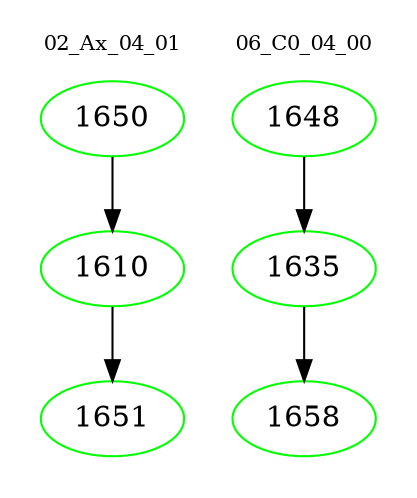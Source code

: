 digraph{
subgraph cluster_0 {
color = white
label = "02_Ax_04_01";
fontsize=10;
T0_1650 [label="1650", color="green"]
T0_1650 -> T0_1610 [color="black"]
T0_1610 [label="1610", color="green"]
T0_1610 -> T0_1651 [color="black"]
T0_1651 [label="1651", color="green"]
}
subgraph cluster_1 {
color = white
label = "06_C0_04_00";
fontsize=10;
T1_1648 [label="1648", color="green"]
T1_1648 -> T1_1635 [color="black"]
T1_1635 [label="1635", color="green"]
T1_1635 -> T1_1658 [color="black"]
T1_1658 [label="1658", color="green"]
}
}
